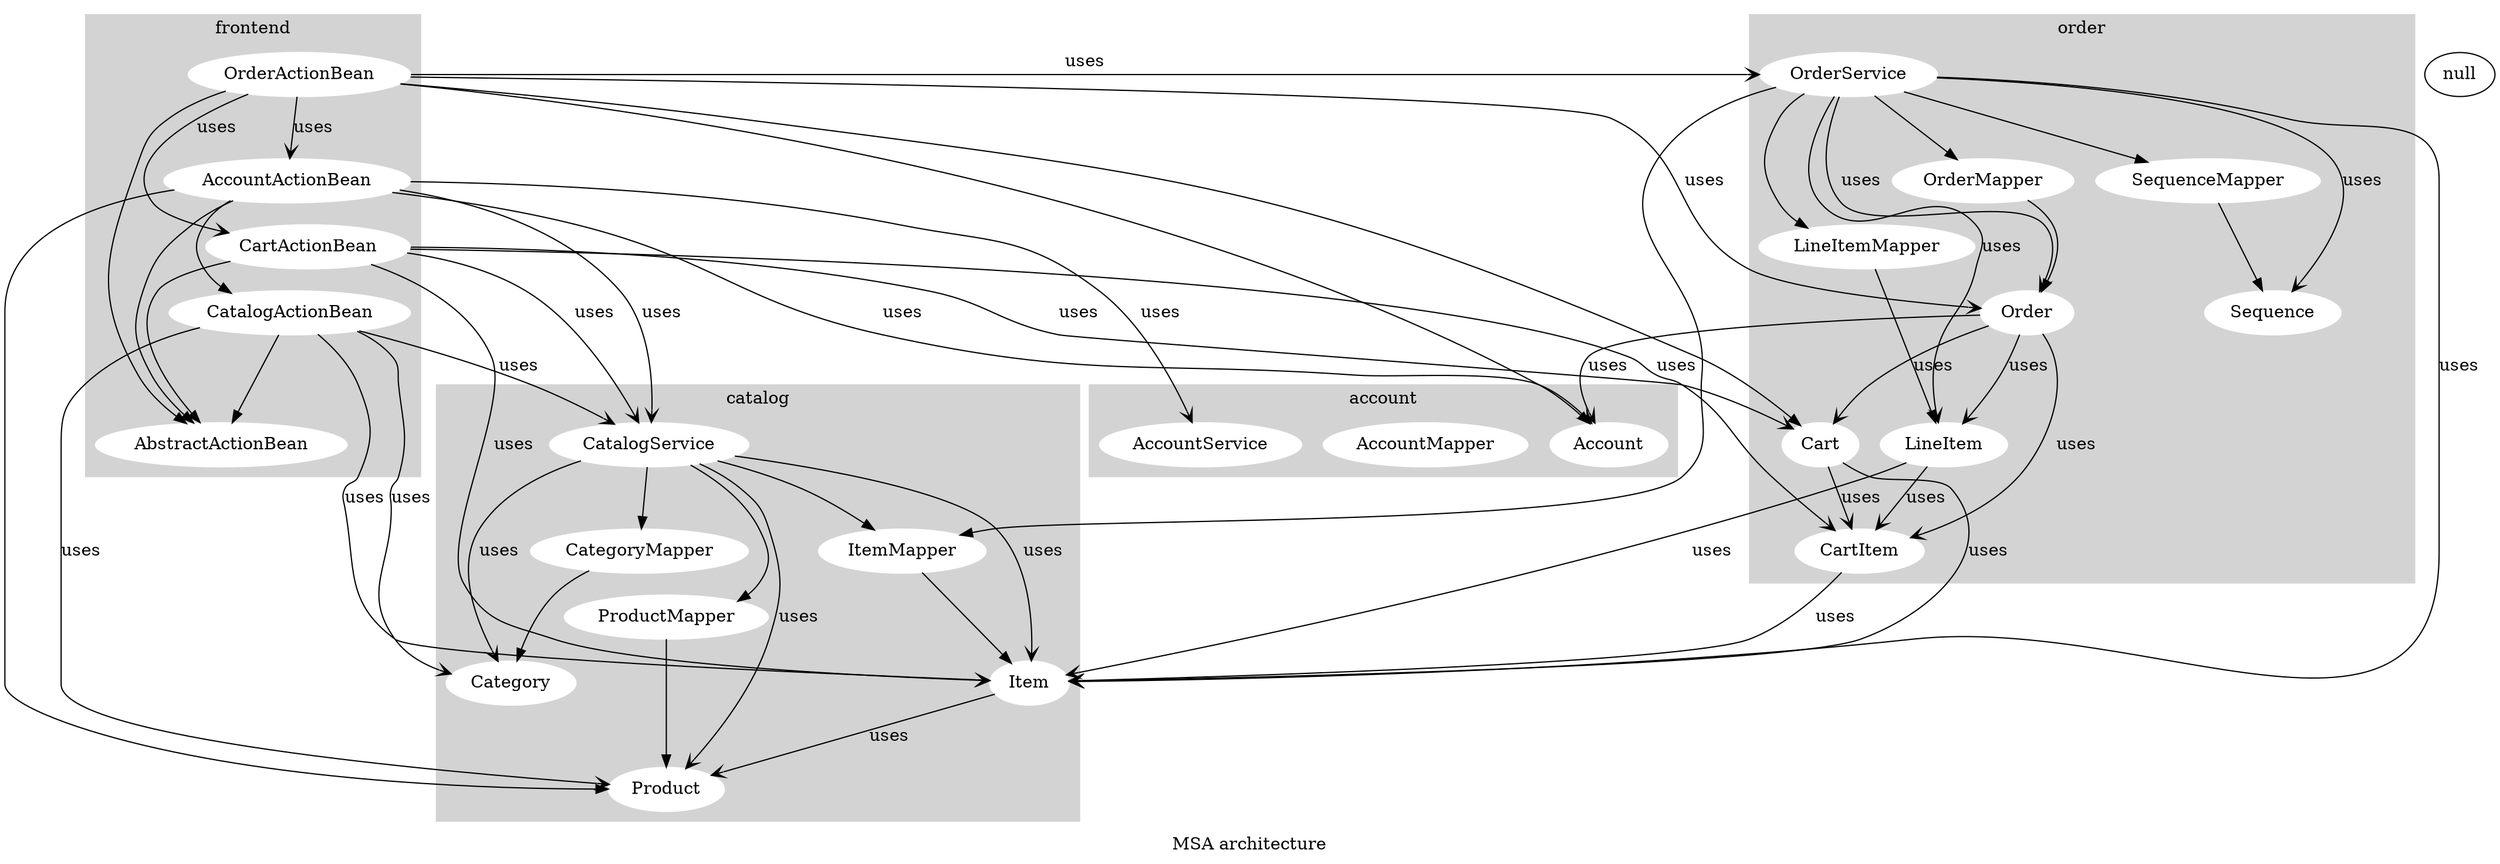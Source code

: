 strict digraph MSA {

	 subgraph cluster_frontend {

		style=filled;
		color=lightgrey;
		node [style=filled,color=white];

		frontend_AbstractActionBean[label = AbstractActionBean];
		frontend_AccountActionBean[label = AccountActionBean];
		frontend_CartActionBean[label = CartActionBean];
		frontend_CatalogActionBean[label = CatalogActionBean];
		frontend_OrderActionBean[label = OrderActionBean];

		label = "frontend";

	}



	 subgraph cluster_order {

		style=filled;
		color=lightgrey;
		node [style=filled,color=white];

		order_OrderService[label = OrderService];
		order_LineItemMapper[label = LineItemMapper];
		order_OrderMapper[label = OrderMapper];
		order_SequenceMapper[label = SequenceMapper];
		order_LineItem[label = LineItem];
		order_Order[label = Order];
		order_Sequence[label = Sequence];
		order_CartItem[label = CartItem];
		order_Cart[label = Cart];

		label = "order";

	}



	 subgraph cluster_catalog {

		style=filled;
		color=lightgrey;
		node [style=filled,color=white];

		catalog_CatalogService[label = CatalogService];
		catalog_CategoryMapper[label = CategoryMapper];
		catalog_ItemMapper[label = ItemMapper];
		catalog_ProductMapper[label = ProductMapper];
		catalog_Category[label = Category];
		catalog_Item[label = Item];
		catalog_Product[label = Product];

		label = "catalog";

	}



	 subgraph cluster_account {

		style=filled;
		color=lightgrey;
		node [style=filled,color=white];

		account_AccountService[label = AccountService];
		account_AccountMapper[label = AccountMapper];
		account_Account[label = Account];

		label = "account";

	}



frontend_AccountActionBean -> frontend_AbstractActionBean [dir="forward" arrowhead="normal"];
frontend_AccountActionBean -> frontend_AbstractActionBean null
frontend_AccountActionBean -> frontend_AbstractActionBean null
frontend_AccountActionBean -> account_AccountService [dir="forward" arrowhead="vee" label="uses"];
frontend_AccountActionBean -> catalog_CatalogService [dir="forward" arrowhead="vee" label="uses"];
frontend_AccountActionBean -> account_Account [dir="forward" arrowhead="vee" label="uses"];
frontend_AccountActionBean -> account_Account null
frontend_AccountActionBean -> account_Account null
frontend_AccountActionBean -> catalog_Product null
frontend_AccountActionBean -> account_Account [dir="forward" arrowhead="vee" label="uses"];
frontend_AccountActionBean -> account_Account null
frontend_AccountActionBean -> account_Account null
frontend_AccountActionBean -> account_Account null
frontend_AccountActionBean -> account_Account null
frontend_AccountActionBean -> account_Account null
frontend_AccountActionBean -> account_Account null
frontend_AccountActionBean -> account_Account null
frontend_AccountActionBean -> account_Account null
frontend_AccountActionBean -> account_Account null
frontend_AccountActionBean -> catalog_Product null
frontend_AccountActionBean -> catalog_Product null
frontend_AccountActionBean -> catalog_Product null
frontend_AccountActionBean -> catalog_Product null
frontend_AccountActionBean -> catalog_Product null
frontend_AccountActionBean -> catalog_Product null
frontend_AccountActionBean -> account_AccountService null
frontend_AccountActionBean -> account_AccountService null
frontend_AccountActionBean -> account_Account null
frontend_AccountActionBean -> account_Account null
frontend_AccountActionBean -> account_Account null
frontend_AccountActionBean -> account_Account null
frontend_AccountActionBean -> account_AccountService null
frontend_AccountActionBean -> account_AccountService null
frontend_AccountActionBean -> account_Account null
frontend_AccountActionBean -> account_Account null
frontend_AccountActionBean -> account_Account null
frontend_AccountActionBean -> catalog_Product null
frontend_AccountActionBean -> catalog_Product null
frontend_AccountActionBean -> catalog_CatalogService null
frontend_AccountActionBean -> catalog_CatalogService null
frontend_AccountActionBean -> catalog_Product null
frontend_AccountActionBean -> account_Account null
frontend_AccountActionBean -> account_Account null
frontend_AccountActionBean -> frontend_CatalogActionBean null
frontend_AccountActionBean -> frontend_CatalogActionBean null
frontend_AccountActionBean -> account_AccountService null
frontend_AccountActionBean -> account_AccountService null
frontend_AccountActionBean -> account_Account null
frontend_AccountActionBean -> account_Account null
frontend_AccountActionBean -> account_Account null
frontend_AccountActionBean -> account_Account null
frontend_AccountActionBean -> account_AccountService null
frontend_AccountActionBean -> account_AccountService null
frontend_AccountActionBean -> account_Account null
frontend_AccountActionBean -> account_Account null
frontend_AccountActionBean -> account_Account null
frontend_AccountActionBean -> catalog_Product null
frontend_AccountActionBean -> catalog_Product null
frontend_AccountActionBean -> catalog_CatalogService null
frontend_AccountActionBean -> catalog_CatalogService null
frontend_AccountActionBean -> catalog_Product null
frontend_AccountActionBean -> account_Account null
frontend_AccountActionBean -> account_Account null
frontend_AccountActionBean -> frontend_CatalogActionBean null
frontend_AccountActionBean -> frontend_CatalogActionBean null
frontend_AccountActionBean -> account_Account null
frontend_AccountActionBean -> account_Account null
frontend_AccountActionBean -> account_AccountService null
frontend_AccountActionBean -> account_AccountService null
frontend_AccountActionBean -> account_Account null
frontend_AccountActionBean -> account_Account null
frontend_AccountActionBean -> frontend_AbstractActionBean null
frontend_AccountActionBean -> account_Account null
frontend_AccountActionBean -> account_Account null
frontend_AccountActionBean -> catalog_Product null
frontend_AccountActionBean -> catalog_Product null
frontend_AccountActionBean -> catalog_CatalogService null
frontend_AccountActionBean -> catalog_CatalogService null
frontend_AccountActionBean -> catalog_Product null
frontend_AccountActionBean -> account_Account null
frontend_AccountActionBean -> account_Account null
frontend_AccountActionBean -> frontend_AbstractActionBean null
frontend_AccountActionBean -> frontend_CatalogActionBean null
frontend_AccountActionBean -> frontend_CatalogActionBean null
frontend_AccountActionBean -> frontend_AbstractActionBean null
frontend_AccountActionBean -> frontend_CatalogActionBean null
frontend_AccountActionBean -> frontend_CatalogActionBean null
frontend_AccountActionBean -> account_Account null
frontend_AccountActionBean -> account_Account null
frontend_AccountActionBean -> account_Account null
frontend_AccountActionBean -> account_Account null
frontend_AccountActionBean -> account_Account null
frontend_AccountActionBean -> account_Account null
frontend_AccountActionBean -> account_Account null
frontend_AccountActionBean -> catalog_Product null
frontend_AccountActionBean -> catalog_Product null
frontend_CartActionBean -> frontend_AbstractActionBean [dir="forward" arrowhead="normal"];
frontend_CartActionBean -> frontend_AbstractActionBean null
frontend_CartActionBean -> frontend_AbstractActionBean null
frontend_CartActionBean -> catalog_CatalogService [dir="forward" arrowhead="vee" label="uses"];
frontend_CartActionBean -> order_Cart [dir="forward" arrowhead="vee" label="uses"];
frontend_CartActionBean -> order_Cart null
frontend_CartActionBean -> order_Cart null
frontend_CartActionBean -> order_Cart [dir="forward" arrowhead="vee" label="uses"];
frontend_CartActionBean -> order_Cart null
frontend_CartActionBean -> order_Cart [dir="forward" arrowhead="vee" label="uses"];
frontend_CartActionBean -> order_Cart null
frontend_CartActionBean -> order_Cart null
frontend_CartActionBean -> order_Cart null
frontend_CartActionBean -> order_Cart null
frontend_CartActionBean -> order_Cart null
frontend_CartActionBean -> order_Cart null
frontend_CartActionBean -> order_Cart null
frontend_CartActionBean -> catalog_CatalogService null
frontend_CartActionBean -> catalog_CatalogService null
frontend_CartActionBean -> catalog_Item [dir="forward" arrowhead="vee" label="uses"];
frontend_CartActionBean -> catalog_CatalogService null
frontend_CartActionBean -> catalog_CatalogService null
frontend_CartActionBean -> catalog_Item null
frontend_CartActionBean -> order_Cart null
frontend_CartActionBean -> order_Cart null
frontend_CartActionBean -> catalog_Item null
frontend_CartActionBean -> catalog_Item null
frontend_CartActionBean -> catalog_Item [dir="forward" arrowhead="vee" label="uses"];
frontend_CartActionBean -> order_Cart null
frontend_CartActionBean -> order_Cart null
frontend_CartActionBean -> catalog_Item null
frontend_CartActionBean -> catalog_Item null
frontend_CartActionBean -> frontend_AbstractActionBean null
frontend_CartActionBean -> frontend_AbstractActionBean null
frontend_CartActionBean -> frontend_AbstractActionBean null
frontend_CartActionBean -> frontend_AbstractActionBean null
frontend_CartActionBean -> order_CartItem null
frontend_CartActionBean -> order_Cart null
frontend_CartActionBean -> order_Cart null
frontend_CartActionBean -> order_CartItem null
frontend_CartActionBean -> order_CartItem null
frontend_CartActionBean -> order_CartItem [dir="forward" arrowhead="vee" label="uses"];
frontend_CartActionBean -> order_CartItem null
frontend_CartActionBean -> order_CartItem null
frontend_CartActionBean -> order_CartItem null
frontend_CartActionBean -> order_CartItem null
frontend_CartActionBean -> catalog_Item null
frontend_CartActionBean -> catalog_Item null
frontend_CartActionBean -> order_Cart null
frontend_CartActionBean -> order_Cart null
frontend_CartActionBean -> order_CartItem null
frontend_CartActionBean -> order_Cart null
frontend_CartActionBean -> order_Cart null
frontend_CartActionBean -> order_Cart null
frontend_CartActionBean -> order_Cart null
frontend_CatalogActionBean -> frontend_AbstractActionBean [dir="forward" arrowhead="normal"];
frontend_CatalogActionBean -> frontend_AbstractActionBean null
frontend_CatalogActionBean -> frontend_AbstractActionBean null
frontend_CatalogActionBean -> catalog_CatalogService [dir="forward" arrowhead="vee" label="uses"];
frontend_CatalogActionBean -> catalog_Category [dir="forward" arrowhead="vee" label="uses"];
frontend_CatalogActionBean -> catalog_Category null
frontend_CatalogActionBean -> catalog_Product [dir="forward" arrowhead="vee" label="uses"];
frontend_CatalogActionBean -> catalog_Product null
frontend_CatalogActionBean -> catalog_Item [dir="forward" arrowhead="vee" label="uses"];
frontend_CatalogActionBean -> catalog_Item null
frontend_CatalogActionBean -> catalog_Category [dir="forward" arrowhead="vee" label="uses"];
frontend_CatalogActionBean -> catalog_Category null
frontend_CatalogActionBean -> catalog_Category [dir="forward" arrowhead="vee" label="uses"];
frontend_CatalogActionBean -> catalog_Category null
frontend_CatalogActionBean -> catalog_Category null
frontend_CatalogActionBean -> catalog_Category null
frontend_CatalogActionBean -> catalog_Product [dir="forward" arrowhead="vee" label="uses"];
frontend_CatalogActionBean -> catalog_Product null
frontend_CatalogActionBean -> catalog_Product [dir="forward" arrowhead="vee" label="uses"];
frontend_CatalogActionBean -> catalog_Product null
frontend_CatalogActionBean -> catalog_Product null
frontend_CatalogActionBean -> catalog_Product null
frontend_CatalogActionBean -> catalog_Item [dir="forward" arrowhead="vee" label="uses"];
frontend_CatalogActionBean -> catalog_Item null
frontend_CatalogActionBean -> catalog_Item [dir="forward" arrowhead="vee" label="uses"];
frontend_CatalogActionBean -> catalog_Item null
frontend_CatalogActionBean -> catalog_Item null
frontend_CatalogActionBean -> catalog_Item null
frontend_CatalogActionBean -> catalog_Category null
frontend_CatalogActionBean -> catalog_Category null
frontend_CatalogActionBean -> catalog_Category null
frontend_CatalogActionBean -> catalog_Category null
frontend_CatalogActionBean -> catalog_Category null
frontend_CatalogActionBean -> catalog_Category null
frontend_CatalogActionBean -> catalog_Product null
frontend_CatalogActionBean -> catalog_Product null
frontend_CatalogActionBean -> catalog_Product null
frontend_CatalogActionBean -> catalog_Product null
frontend_CatalogActionBean -> catalog_Product null
frontend_CatalogActionBean -> catalog_Product null
frontend_CatalogActionBean -> catalog_Item null
frontend_CatalogActionBean -> catalog_Item null
frontend_CatalogActionBean -> catalog_Item null
frontend_CatalogActionBean -> catalog_Item null
frontend_CatalogActionBean -> catalog_Item null
frontend_CatalogActionBean -> catalog_Item null
frontend_CatalogActionBean -> catalog_Product null
frontend_CatalogActionBean -> catalog_Product null
frontend_CatalogActionBean -> catalog_CatalogService null
frontend_CatalogActionBean -> catalog_CatalogService null
frontend_CatalogActionBean -> catalog_Product null
frontend_CatalogActionBean -> catalog_Category null
frontend_CatalogActionBean -> catalog_Category null
frontend_CatalogActionBean -> catalog_CatalogService null
frontend_CatalogActionBean -> catalog_CatalogService null
frontend_CatalogActionBean -> catalog_Category null
frontend_CatalogActionBean -> catalog_Item null
frontend_CatalogActionBean -> catalog_Item null
frontend_CatalogActionBean -> catalog_CatalogService null
frontend_CatalogActionBean -> catalog_CatalogService null
frontend_CatalogActionBean -> catalog_Item null
frontend_CatalogActionBean -> catalog_Product null
frontend_CatalogActionBean -> catalog_Product null
frontend_CatalogActionBean -> catalog_CatalogService null
frontend_CatalogActionBean -> catalog_CatalogService null
frontend_CatalogActionBean -> catalog_Product null
frontend_CatalogActionBean -> catalog_Item null
frontend_CatalogActionBean -> catalog_Item null
frontend_CatalogActionBean -> catalog_CatalogService null
frontend_CatalogActionBean -> catalog_CatalogService null
frontend_CatalogActionBean -> catalog_Item null
frontend_CatalogActionBean -> catalog_Product null
frontend_CatalogActionBean -> catalog_Product null
frontend_CatalogActionBean -> catalog_Item null
frontend_CatalogActionBean -> catalog_Item null
frontend_CatalogActionBean -> catalog_Product null
frontend_CatalogActionBean -> frontend_AbstractActionBean null
frontend_CatalogActionBean -> frontend_AbstractActionBean null
frontend_CatalogActionBean -> frontend_AbstractActionBean null
frontend_CatalogActionBean -> catalog_Product null
frontend_CatalogActionBean -> catalog_Product null
frontend_CatalogActionBean -> catalog_CatalogService null
frontend_CatalogActionBean -> catalog_CatalogService null
frontend_CatalogActionBean -> catalog_Product null
frontend_CatalogActionBean -> catalog_Category null
frontend_CatalogActionBean -> catalog_Category null
frontend_CatalogActionBean -> catalog_Category null
frontend_CatalogActionBean -> catalog_Category null
frontend_CatalogActionBean -> catalog_Product null
frontend_CatalogActionBean -> catalog_Product null
frontend_CatalogActionBean -> catalog_Product null
frontend_CatalogActionBean -> catalog_Product null
frontend_CatalogActionBean -> catalog_Item null
frontend_CatalogActionBean -> catalog_Item null
frontend_CatalogActionBean -> catalog_Item null
frontend_CatalogActionBean -> catalog_Item null
frontend_OrderActionBean -> frontend_AbstractActionBean [dir="forward" arrowhead="normal"];
frontend_OrderActionBean -> frontend_AbstractActionBean null
frontend_OrderActionBean -> frontend_AbstractActionBean null
frontend_OrderActionBean -> order_OrderService [dir="forward" arrowhead="vee" label="uses"];
frontend_OrderActionBean -> order_Order [dir="forward" arrowhead="vee" label="uses"];
frontend_OrderActionBean -> order_Order null
frontend_OrderActionBean -> order_Order null
frontend_OrderActionBean -> order_Order null
frontend_OrderActionBean -> order_Order null
frontend_OrderActionBean -> order_Order null
frontend_OrderActionBean -> order_Order null
frontend_OrderActionBean -> order_Order null
frontend_OrderActionBean -> order_Order [dir="forward" arrowhead="vee" label="uses"];
frontend_OrderActionBean -> order_Order null
frontend_OrderActionBean -> order_Order [dir="forward" arrowhead="vee" label="uses"];
frontend_OrderActionBean -> order_Order null
frontend_OrderActionBean -> order_Order null
frontend_OrderActionBean -> order_Order null
frontend_OrderActionBean -> order_Order null
frontend_OrderActionBean -> order_Order null
frontend_OrderActionBean -> frontend_AbstractActionBean null
frontend_OrderActionBean -> frontend_AccountActionBean [dir="forward" arrowhead="vee" label="uses"];
frontend_OrderActionBean -> frontend_AccountActionBean null
frontend_OrderActionBean -> order_Order null
frontend_OrderActionBean -> order_Order null
frontend_OrderActionBean -> order_OrderService null
frontend_OrderActionBean -> order_OrderService null
frontend_OrderActionBean -> order_Order null
frontend_OrderActionBean -> frontend_AccountActionBean null
frontend_OrderActionBean -> frontend_AccountActionBean null
frontend_OrderActionBean -> account_Account null
frontend_OrderActionBean -> account_Account null
frontend_OrderActionBean -> frontend_AbstractActionBean null
frontend_OrderActionBean -> frontend_AccountActionBean [dir="forward" arrowhead="vee" label="uses"];
frontend_OrderActionBean -> frontend_AccountActionBean null
frontend_OrderActionBean -> frontend_CartActionBean [dir="forward" arrowhead="vee" label="uses"];
frontend_OrderActionBean -> frontend_CartActionBean null
frontend_OrderActionBean -> frontend_AccountActionBean null
frontend_OrderActionBean -> frontend_AccountActionBean null
frontend_OrderActionBean -> frontend_AccountActionBean null
frontend_OrderActionBean -> frontend_AbstractActionBean null
frontend_OrderActionBean -> frontend_AccountActionBean null
frontend_OrderActionBean -> frontend_AccountActionBean null
frontend_OrderActionBean -> frontend_CartActionBean null
frontend_OrderActionBean -> order_Order null
frontend_OrderActionBean -> order_Order null
frontend_OrderActionBean -> account_Account null
frontend_OrderActionBean -> order_Cart null
frontend_OrderActionBean -> frontend_AccountActionBean null
frontend_OrderActionBean -> frontend_AccountActionBean null
frontend_OrderActionBean -> account_Account null
frontend_OrderActionBean -> frontend_CartActionBean null
frontend_OrderActionBean -> frontend_CartActionBean null
frontend_OrderActionBean -> order_Cart null
frontend_OrderActionBean -> frontend_AbstractActionBean null
frontend_OrderActionBean -> frontend_AbstractActionBean null
frontend_OrderActionBean -> frontend_AbstractActionBean null
frontend_OrderActionBean -> frontend_AbstractActionBean null
frontend_OrderActionBean -> order_Order null
frontend_OrderActionBean -> order_OrderService null
frontend_OrderActionBean -> order_OrderService null
frontend_OrderActionBean -> order_Order null
frontend_OrderActionBean -> order_Order null
frontend_OrderActionBean -> frontend_CartActionBean [dir="forward" arrowhead="vee" label="uses"];
frontend_OrderActionBean -> frontend_CartActionBean null
frontend_OrderActionBean -> frontend_CartActionBean null
frontend_OrderActionBean -> frontend_CartActionBean null
frontend_OrderActionBean -> frontend_AbstractActionBean null
frontend_OrderActionBean -> frontend_AbstractActionBean null
frontend_OrderActionBean -> frontend_AbstractActionBean null
frontend_OrderActionBean -> frontend_AbstractActionBean null
frontend_OrderActionBean -> frontend_AbstractActionBean null
frontend_OrderActionBean -> frontend_AccountActionBean [dir="forward" arrowhead="vee" label="uses"];
frontend_OrderActionBean -> frontend_AccountActionBean null
frontend_OrderActionBean -> order_Order null
frontend_OrderActionBean -> order_Order null
frontend_OrderActionBean -> order_OrderService null
frontend_OrderActionBean -> order_OrderService null
frontend_OrderActionBean -> order_Order null
frontend_OrderActionBean -> order_Order null
frontend_OrderActionBean -> order_Order null
frontend_OrderActionBean -> frontend_AccountActionBean null
frontend_OrderActionBean -> frontend_AccountActionBean null
frontend_OrderActionBean -> account_Account null
frontend_OrderActionBean -> account_Account null
frontend_OrderActionBean -> order_Order null
frontend_OrderActionBean -> order_Order null
frontend_OrderActionBean -> order_Order null
frontend_OrderActionBean -> order_Order null
frontend_OrderActionBean -> frontend_AbstractActionBean null
frontend_OrderActionBean -> frontend_AbstractActionBean null
frontend_OrderActionBean -> frontend_AbstractActionBean null
frontend_OrderActionBean -> order_Order null
frontend_OrderActionBean -> order_Order null
frontend_OrderActionBean -> order_Order null
frontend_OrderActionBean -> order_Order null
frontend_OrderActionBean -> order_Order null
frontend_OrderActionBean -> order_Order null
frontend_AccountActionBean -> frontend_AbstractActionBean [dir="forward" arrowhead="normal"];
frontend_AccountActionBean -> frontend_AbstractActionBean null
frontend_AccountActionBean -> frontend_AbstractActionBean null
frontend_AccountActionBean -> account_AccountService [dir="forward" arrowhead="vee" label="uses"];
frontend_AccountActionBean -> catalog_CatalogService [dir="forward" arrowhead="vee" label="uses"];
frontend_AccountActionBean -> account_Account [dir="forward" arrowhead="vee" label="uses"];
frontend_AccountActionBean -> account_Account null
frontend_AccountActionBean -> account_Account null
frontend_AccountActionBean -> catalog_Product null
frontend_AccountActionBean -> account_Account [dir="forward" arrowhead="vee" label="uses"];
frontend_AccountActionBean -> account_Account null
frontend_AccountActionBean -> account_Account null
frontend_AccountActionBean -> account_Account null
frontend_AccountActionBean -> account_Account null
frontend_AccountActionBean -> account_Account null
frontend_AccountActionBean -> account_Account null
frontend_AccountActionBean -> account_Account null
frontend_AccountActionBean -> account_Account null
frontend_AccountActionBean -> account_Account null
frontend_AccountActionBean -> catalog_Product null
frontend_AccountActionBean -> catalog_Product null
frontend_AccountActionBean -> catalog_Product null
frontend_AccountActionBean -> catalog_Product null
frontend_AccountActionBean -> catalog_Product null
frontend_AccountActionBean -> catalog_Product null
frontend_AccountActionBean -> account_AccountService null
frontend_AccountActionBean -> account_AccountService null
frontend_AccountActionBean -> account_Account null
frontend_AccountActionBean -> account_Account null
frontend_AccountActionBean -> account_Account null
frontend_AccountActionBean -> account_Account null
frontend_AccountActionBean -> account_AccountService null
frontend_AccountActionBean -> account_AccountService null
frontend_AccountActionBean -> account_Account null
frontend_AccountActionBean -> account_Account null
frontend_AccountActionBean -> account_Account null
frontend_AccountActionBean -> catalog_Product null
frontend_AccountActionBean -> catalog_Product null
frontend_AccountActionBean -> catalog_CatalogService null
frontend_AccountActionBean -> catalog_CatalogService null
frontend_AccountActionBean -> catalog_Product null
frontend_AccountActionBean -> account_Account null
frontend_AccountActionBean -> account_Account null
frontend_AccountActionBean -> frontend_CatalogActionBean null
frontend_AccountActionBean -> frontend_CatalogActionBean null
frontend_AccountActionBean -> account_AccountService null
frontend_AccountActionBean -> account_AccountService null
frontend_AccountActionBean -> account_Account null
frontend_AccountActionBean -> account_Account null
frontend_AccountActionBean -> account_Account null
frontend_AccountActionBean -> account_Account null
frontend_AccountActionBean -> account_AccountService null
frontend_AccountActionBean -> account_AccountService null
frontend_AccountActionBean -> account_Account null
frontend_AccountActionBean -> account_Account null
frontend_AccountActionBean -> account_Account null
frontend_AccountActionBean -> catalog_Product null
frontend_AccountActionBean -> catalog_Product null
frontend_AccountActionBean -> catalog_CatalogService null
frontend_AccountActionBean -> catalog_CatalogService null
frontend_AccountActionBean -> catalog_Product null
frontend_AccountActionBean -> account_Account null
frontend_AccountActionBean -> account_Account null
frontend_AccountActionBean -> frontend_CatalogActionBean null
frontend_AccountActionBean -> frontend_CatalogActionBean null
frontend_AccountActionBean -> account_Account null
frontend_AccountActionBean -> account_Account null
frontend_AccountActionBean -> account_AccountService null
frontend_AccountActionBean -> account_AccountService null
frontend_AccountActionBean -> account_Account null
frontend_AccountActionBean -> account_Account null
frontend_AccountActionBean -> frontend_AbstractActionBean null
frontend_AccountActionBean -> account_Account null
frontend_AccountActionBean -> account_Account null
frontend_AccountActionBean -> catalog_Product null
frontend_AccountActionBean -> catalog_Product null
frontend_AccountActionBean -> catalog_CatalogService null
frontend_AccountActionBean -> catalog_CatalogService null
frontend_AccountActionBean -> catalog_Product null
frontend_AccountActionBean -> account_Account null
frontend_AccountActionBean -> account_Account null
frontend_AccountActionBean -> frontend_AbstractActionBean null
frontend_AccountActionBean -> frontend_CatalogActionBean null
frontend_AccountActionBean -> frontend_CatalogActionBean null
frontend_AccountActionBean -> frontend_AbstractActionBean null
frontend_AccountActionBean -> frontend_CatalogActionBean null
frontend_AccountActionBean -> frontend_CatalogActionBean null
frontend_AccountActionBean -> account_Account null
frontend_AccountActionBean -> account_Account null
frontend_AccountActionBean -> account_Account null
frontend_AccountActionBean -> account_Account null
frontend_AccountActionBean -> account_Account null
frontend_AccountActionBean -> account_Account null
frontend_AccountActionBean -> account_Account null
frontend_AccountActionBean -> catalog_Product null
frontend_AccountActionBean -> catalog_Product null
frontend_CartActionBean -> frontend_AbstractActionBean [dir="forward" arrowhead="normal"];
frontend_CartActionBean -> frontend_AbstractActionBean null
frontend_CartActionBean -> frontend_AbstractActionBean null
frontend_CartActionBean -> catalog_CatalogService [dir="forward" arrowhead="vee" label="uses"];
frontend_CartActionBean -> order_Cart [dir="forward" arrowhead="vee" label="uses"];
frontend_CartActionBean -> order_Cart null
frontend_CartActionBean -> order_Cart null
frontend_CartActionBean -> order_Cart [dir="forward" arrowhead="vee" label="uses"];
frontend_CartActionBean -> order_Cart null
frontend_CartActionBean -> order_Cart [dir="forward" arrowhead="vee" label="uses"];
frontend_CartActionBean -> order_Cart null
frontend_CartActionBean -> order_Cart null
frontend_CartActionBean -> order_Cart null
frontend_CartActionBean -> order_Cart null
frontend_CartActionBean -> order_Cart null
frontend_CartActionBean -> order_Cart null
frontend_CartActionBean -> order_Cart null
frontend_CartActionBean -> catalog_CatalogService null
frontend_CartActionBean -> catalog_CatalogService null
frontend_CartActionBean -> catalog_Item [dir="forward" arrowhead="vee" label="uses"];
frontend_CartActionBean -> catalog_CatalogService null
frontend_CartActionBean -> catalog_CatalogService null
frontend_CartActionBean -> catalog_Item null
frontend_CartActionBean -> order_Cart null
frontend_CartActionBean -> order_Cart null
frontend_CartActionBean -> catalog_Item null
frontend_CartActionBean -> catalog_Item null
frontend_CartActionBean -> catalog_Item [dir="forward" arrowhead="vee" label="uses"];
frontend_CartActionBean -> order_Cart null
frontend_CartActionBean -> order_Cart null
frontend_CartActionBean -> catalog_Item null
frontend_CartActionBean -> catalog_Item null
frontend_CartActionBean -> frontend_AbstractActionBean null
frontend_CartActionBean -> frontend_AbstractActionBean null
frontend_CartActionBean -> frontend_AbstractActionBean null
frontend_CartActionBean -> frontend_AbstractActionBean null
frontend_CartActionBean -> order_CartItem null
frontend_CartActionBean -> order_Cart null
frontend_CartActionBean -> order_Cart null
frontend_CartActionBean -> order_CartItem null
frontend_CartActionBean -> order_CartItem null
frontend_CartActionBean -> order_CartItem [dir="forward" arrowhead="vee" label="uses"];
frontend_CartActionBean -> order_CartItem null
frontend_CartActionBean -> order_CartItem null
frontend_CartActionBean -> order_CartItem null
frontend_CartActionBean -> order_CartItem null
frontend_CartActionBean -> catalog_Item null
frontend_CartActionBean -> catalog_Item null
frontend_CartActionBean -> order_Cart null
frontend_CartActionBean -> order_Cart null
frontend_CartActionBean -> order_CartItem null
frontend_CartActionBean -> order_Cart null
frontend_CartActionBean -> order_Cart null
frontend_CartActionBean -> order_Cart null
frontend_CartActionBean -> order_Cart null
frontend_CatalogActionBean -> frontend_AbstractActionBean [dir="forward" arrowhead="normal"];
frontend_CatalogActionBean -> frontend_AbstractActionBean null
frontend_CatalogActionBean -> frontend_AbstractActionBean null
frontend_CatalogActionBean -> catalog_CatalogService [dir="forward" arrowhead="vee" label="uses"];
frontend_CatalogActionBean -> catalog_Category [dir="forward" arrowhead="vee" label="uses"];
frontend_CatalogActionBean -> catalog_Category null
frontend_CatalogActionBean -> catalog_Product [dir="forward" arrowhead="vee" label="uses"];
frontend_CatalogActionBean -> catalog_Product null
frontend_CatalogActionBean -> catalog_Item [dir="forward" arrowhead="vee" label="uses"];
frontend_CatalogActionBean -> catalog_Item null
frontend_CatalogActionBean -> catalog_Category [dir="forward" arrowhead="vee" label="uses"];
frontend_CatalogActionBean -> catalog_Category null
frontend_CatalogActionBean -> catalog_Category [dir="forward" arrowhead="vee" label="uses"];
frontend_CatalogActionBean -> catalog_Category null
frontend_CatalogActionBean -> catalog_Category null
frontend_CatalogActionBean -> catalog_Category null
frontend_CatalogActionBean -> catalog_Product [dir="forward" arrowhead="vee" label="uses"];
frontend_CatalogActionBean -> catalog_Product null
frontend_CatalogActionBean -> catalog_Product [dir="forward" arrowhead="vee" label="uses"];
frontend_CatalogActionBean -> catalog_Product null
frontend_CatalogActionBean -> catalog_Product null
frontend_CatalogActionBean -> catalog_Product null
frontend_CatalogActionBean -> catalog_Item [dir="forward" arrowhead="vee" label="uses"];
frontend_CatalogActionBean -> catalog_Item null
frontend_CatalogActionBean -> catalog_Item [dir="forward" arrowhead="vee" label="uses"];
frontend_CatalogActionBean -> catalog_Item null
frontend_CatalogActionBean -> catalog_Item null
frontend_CatalogActionBean -> catalog_Item null
frontend_CatalogActionBean -> catalog_Category null
frontend_CatalogActionBean -> catalog_Category null
frontend_CatalogActionBean -> catalog_Category null
frontend_CatalogActionBean -> catalog_Category null
frontend_CatalogActionBean -> catalog_Category null
frontend_CatalogActionBean -> catalog_Category null
frontend_CatalogActionBean -> catalog_Product null
frontend_CatalogActionBean -> catalog_Product null
frontend_CatalogActionBean -> catalog_Product null
frontend_CatalogActionBean -> catalog_Product null
frontend_CatalogActionBean -> catalog_Product null
frontend_CatalogActionBean -> catalog_Product null
frontend_CatalogActionBean -> catalog_Item null
frontend_CatalogActionBean -> catalog_Item null
frontend_CatalogActionBean -> catalog_Item null
frontend_CatalogActionBean -> catalog_Item null
frontend_CatalogActionBean -> catalog_Item null
frontend_CatalogActionBean -> catalog_Item null
frontend_CatalogActionBean -> catalog_Product null
frontend_CatalogActionBean -> catalog_Product null
frontend_CatalogActionBean -> catalog_CatalogService null
frontend_CatalogActionBean -> catalog_CatalogService null
frontend_CatalogActionBean -> catalog_Product null
frontend_CatalogActionBean -> catalog_Category null
frontend_CatalogActionBean -> catalog_Category null
frontend_CatalogActionBean -> catalog_CatalogService null
frontend_CatalogActionBean -> catalog_CatalogService null
frontend_CatalogActionBean -> catalog_Category null
frontend_CatalogActionBean -> catalog_Item null
frontend_CatalogActionBean -> catalog_Item null
frontend_CatalogActionBean -> catalog_CatalogService null
frontend_CatalogActionBean -> catalog_CatalogService null
frontend_CatalogActionBean -> catalog_Item null
frontend_CatalogActionBean -> catalog_Product null
frontend_CatalogActionBean -> catalog_Product null
frontend_CatalogActionBean -> catalog_CatalogService null
frontend_CatalogActionBean -> catalog_CatalogService null
frontend_CatalogActionBean -> catalog_Product null
frontend_CatalogActionBean -> catalog_Item null
frontend_CatalogActionBean -> catalog_Item null
frontend_CatalogActionBean -> catalog_CatalogService null
frontend_CatalogActionBean -> catalog_CatalogService null
frontend_CatalogActionBean -> catalog_Item null
frontend_CatalogActionBean -> catalog_Product null
frontend_CatalogActionBean -> catalog_Product null
frontend_CatalogActionBean -> catalog_Item null
frontend_CatalogActionBean -> catalog_Item null
frontend_CatalogActionBean -> catalog_Product null
frontend_CatalogActionBean -> frontend_AbstractActionBean null
frontend_CatalogActionBean -> frontend_AbstractActionBean null
frontend_CatalogActionBean -> frontend_AbstractActionBean null
frontend_CatalogActionBean -> catalog_Product null
frontend_CatalogActionBean -> catalog_Product null
frontend_CatalogActionBean -> catalog_CatalogService null
frontend_CatalogActionBean -> catalog_CatalogService null
frontend_CatalogActionBean -> catalog_Product null
frontend_CatalogActionBean -> catalog_Category null
frontend_CatalogActionBean -> catalog_Category null
frontend_CatalogActionBean -> catalog_Category null
frontend_CatalogActionBean -> catalog_Category null
frontend_CatalogActionBean -> catalog_Product null
frontend_CatalogActionBean -> catalog_Product null
frontend_CatalogActionBean -> catalog_Product null
frontend_CatalogActionBean -> catalog_Product null
frontend_CatalogActionBean -> catalog_Item null
frontend_CatalogActionBean -> catalog_Item null
frontend_CatalogActionBean -> catalog_Item null
frontend_CatalogActionBean -> catalog_Item null
frontend_OrderActionBean -> frontend_AbstractActionBean [dir="forward" arrowhead="normal"];
frontend_OrderActionBean -> frontend_AbstractActionBean null
frontend_OrderActionBean -> frontend_AbstractActionBean null
frontend_OrderActionBean -> order_OrderService [dir="forward" arrowhead="vee" label="uses"];
frontend_OrderActionBean -> order_Order [dir="forward" arrowhead="vee" label="uses"];
frontend_OrderActionBean -> order_Order null
frontend_OrderActionBean -> order_Order null
frontend_OrderActionBean -> order_Order null
frontend_OrderActionBean -> order_Order null
frontend_OrderActionBean -> order_Order null
frontend_OrderActionBean -> order_Order null
frontend_OrderActionBean -> order_Order null
frontend_OrderActionBean -> order_Order [dir="forward" arrowhead="vee" label="uses"];
frontend_OrderActionBean -> order_Order null
frontend_OrderActionBean -> order_Order [dir="forward" arrowhead="vee" label="uses"];
frontend_OrderActionBean -> order_Order null
frontend_OrderActionBean -> order_Order null
frontend_OrderActionBean -> order_Order null
frontend_OrderActionBean -> order_Order null
frontend_OrderActionBean -> order_Order null
frontend_OrderActionBean -> frontend_AbstractActionBean null
frontend_OrderActionBean -> frontend_AccountActionBean [dir="forward" arrowhead="vee" label="uses"];
frontend_OrderActionBean -> frontend_AccountActionBean null
frontend_OrderActionBean -> order_Order null
frontend_OrderActionBean -> order_Order null
frontend_OrderActionBean -> order_OrderService null
frontend_OrderActionBean -> order_OrderService null
frontend_OrderActionBean -> order_Order null
frontend_OrderActionBean -> frontend_AccountActionBean null
frontend_OrderActionBean -> frontend_AccountActionBean null
frontend_OrderActionBean -> account_Account null
frontend_OrderActionBean -> account_Account null
frontend_OrderActionBean -> frontend_AbstractActionBean null
frontend_OrderActionBean -> frontend_AccountActionBean [dir="forward" arrowhead="vee" label="uses"];
frontend_OrderActionBean -> frontend_AccountActionBean null
frontend_OrderActionBean -> frontend_CartActionBean [dir="forward" arrowhead="vee" label="uses"];
frontend_OrderActionBean -> frontend_CartActionBean null
frontend_OrderActionBean -> frontend_AccountActionBean null
frontend_OrderActionBean -> frontend_AccountActionBean null
frontend_OrderActionBean -> frontend_AccountActionBean null
frontend_OrderActionBean -> frontend_AbstractActionBean null
frontend_OrderActionBean -> frontend_AccountActionBean null
frontend_OrderActionBean -> frontend_AccountActionBean null
frontend_OrderActionBean -> frontend_CartActionBean null
frontend_OrderActionBean -> order_Order null
frontend_OrderActionBean -> order_Order null
frontend_OrderActionBean -> account_Account null
frontend_OrderActionBean -> order_Cart null
frontend_OrderActionBean -> frontend_AccountActionBean null
frontend_OrderActionBean -> frontend_AccountActionBean null
frontend_OrderActionBean -> account_Account null
frontend_OrderActionBean -> frontend_CartActionBean null
frontend_OrderActionBean -> frontend_CartActionBean null
frontend_OrderActionBean -> order_Cart null
frontend_OrderActionBean -> frontend_AbstractActionBean null
frontend_OrderActionBean -> frontend_AbstractActionBean null
frontend_OrderActionBean -> frontend_AbstractActionBean null
frontend_OrderActionBean -> frontend_AbstractActionBean null
frontend_OrderActionBean -> order_Order null
frontend_OrderActionBean -> order_OrderService null
frontend_OrderActionBean -> order_OrderService null
frontend_OrderActionBean -> order_Order null
frontend_OrderActionBean -> order_Order null
frontend_OrderActionBean -> frontend_CartActionBean [dir="forward" arrowhead="vee" label="uses"];
frontend_OrderActionBean -> frontend_CartActionBean null
frontend_OrderActionBean -> frontend_CartActionBean null
frontend_OrderActionBean -> frontend_CartActionBean null
frontend_OrderActionBean -> frontend_AbstractActionBean null
frontend_OrderActionBean -> frontend_AbstractActionBean null
frontend_OrderActionBean -> frontend_AbstractActionBean null
frontend_OrderActionBean -> frontend_AbstractActionBean null
frontend_OrderActionBean -> frontend_AbstractActionBean null
frontend_OrderActionBean -> frontend_AccountActionBean [dir="forward" arrowhead="vee" label="uses"];
frontend_OrderActionBean -> frontend_AccountActionBean null
frontend_OrderActionBean -> order_Order null
frontend_OrderActionBean -> order_Order null
frontend_OrderActionBean -> order_OrderService null
frontend_OrderActionBean -> order_OrderService null
frontend_OrderActionBean -> order_Order null
frontend_OrderActionBean -> order_Order null
frontend_OrderActionBean -> order_Order null
frontend_OrderActionBean -> frontend_AccountActionBean null
frontend_OrderActionBean -> frontend_AccountActionBean null
frontend_OrderActionBean -> account_Account null
frontend_OrderActionBean -> account_Account null
frontend_OrderActionBean -> order_Order null
frontend_OrderActionBean -> order_Order null
frontend_OrderActionBean -> order_Order null
frontend_OrderActionBean -> order_Order null
frontend_OrderActionBean -> frontend_AbstractActionBean null
frontend_OrderActionBean -> frontend_AbstractActionBean null
frontend_OrderActionBean -> frontend_AbstractActionBean null
frontend_OrderActionBean -> order_Order null
frontend_OrderActionBean -> order_Order null
frontend_OrderActionBean -> order_Order null
frontend_OrderActionBean -> order_Order null
frontend_OrderActionBean -> order_Order null
frontend_OrderActionBean -> order_Order null
frontend_AccountActionBean -> frontend_AbstractActionBean [dir="forward" arrowhead="normal"];
frontend_AccountActionBean -> frontend_AbstractActionBean null
frontend_AccountActionBean -> frontend_AbstractActionBean null
frontend_AccountActionBean -> account_AccountService [dir="forward" arrowhead="vee" label="uses"];
frontend_AccountActionBean -> catalog_CatalogService [dir="forward" arrowhead="vee" label="uses"];
frontend_AccountActionBean -> account_Account [dir="forward" arrowhead="vee" label="uses"];
frontend_AccountActionBean -> account_Account null
frontend_AccountActionBean -> account_Account null
frontend_AccountActionBean -> catalog_Product null
frontend_AccountActionBean -> account_Account [dir="forward" arrowhead="vee" label="uses"];
frontend_AccountActionBean -> account_Account null
frontend_AccountActionBean -> account_Account null
frontend_AccountActionBean -> account_Account null
frontend_AccountActionBean -> account_Account null
frontend_AccountActionBean -> account_Account null
frontend_AccountActionBean -> account_Account null
frontend_AccountActionBean -> account_Account null
frontend_AccountActionBean -> account_Account null
frontend_AccountActionBean -> account_Account null
frontend_AccountActionBean -> catalog_Product null
frontend_AccountActionBean -> catalog_Product null
frontend_AccountActionBean -> catalog_Product null
frontend_AccountActionBean -> catalog_Product null
frontend_AccountActionBean -> catalog_Product null
frontend_AccountActionBean -> catalog_Product null
frontend_AccountActionBean -> account_AccountService null
frontend_AccountActionBean -> account_AccountService null
frontend_AccountActionBean -> account_Account null
frontend_AccountActionBean -> account_Account null
frontend_AccountActionBean -> account_Account null
frontend_AccountActionBean -> account_Account null
frontend_AccountActionBean -> account_AccountService null
frontend_AccountActionBean -> account_AccountService null
frontend_AccountActionBean -> account_Account null
frontend_AccountActionBean -> account_Account null
frontend_AccountActionBean -> account_Account null
frontend_AccountActionBean -> catalog_Product null
frontend_AccountActionBean -> catalog_Product null
frontend_AccountActionBean -> catalog_CatalogService null
frontend_AccountActionBean -> catalog_CatalogService null
frontend_AccountActionBean -> catalog_Product null
frontend_AccountActionBean -> account_Account null
frontend_AccountActionBean -> account_Account null
frontend_AccountActionBean -> frontend_CatalogActionBean null
frontend_AccountActionBean -> frontend_CatalogActionBean null
frontend_AccountActionBean -> account_AccountService null
frontend_AccountActionBean -> account_AccountService null
frontend_AccountActionBean -> account_Account null
frontend_AccountActionBean -> account_Account null
frontend_AccountActionBean -> account_Account null
frontend_AccountActionBean -> account_Account null
frontend_AccountActionBean -> account_AccountService null
frontend_AccountActionBean -> account_AccountService null
frontend_AccountActionBean -> account_Account null
frontend_AccountActionBean -> account_Account null
frontend_AccountActionBean -> account_Account null
frontend_AccountActionBean -> catalog_Product null
frontend_AccountActionBean -> catalog_Product null
frontend_AccountActionBean -> catalog_CatalogService null
frontend_AccountActionBean -> catalog_CatalogService null
frontend_AccountActionBean -> catalog_Product null
frontend_AccountActionBean -> account_Account null
frontend_AccountActionBean -> account_Account null
frontend_AccountActionBean -> frontend_CatalogActionBean null
frontend_AccountActionBean -> frontend_CatalogActionBean null
frontend_AccountActionBean -> account_Account null
frontend_AccountActionBean -> account_Account null
frontend_AccountActionBean -> account_AccountService null
frontend_AccountActionBean -> account_AccountService null
frontend_AccountActionBean -> account_Account null
frontend_AccountActionBean -> account_Account null
frontend_AccountActionBean -> frontend_AbstractActionBean null
frontend_AccountActionBean -> account_Account null
frontend_AccountActionBean -> account_Account null
frontend_AccountActionBean -> catalog_Product null
frontend_AccountActionBean -> catalog_Product null
frontend_AccountActionBean -> catalog_CatalogService null
frontend_AccountActionBean -> catalog_CatalogService null
frontend_AccountActionBean -> catalog_Product null
frontend_AccountActionBean -> account_Account null
frontend_AccountActionBean -> account_Account null
frontend_AccountActionBean -> frontend_AbstractActionBean null
frontend_AccountActionBean -> frontend_CatalogActionBean null
frontend_AccountActionBean -> frontend_CatalogActionBean null
frontend_AccountActionBean -> frontend_AbstractActionBean null
frontend_AccountActionBean -> frontend_CatalogActionBean null
frontend_AccountActionBean -> frontend_CatalogActionBean null
frontend_AccountActionBean -> account_Account null
frontend_AccountActionBean -> account_Account null
frontend_AccountActionBean -> account_Account null
frontend_AccountActionBean -> account_Account null
frontend_AccountActionBean -> account_Account null
frontend_AccountActionBean -> account_Account null
frontend_AccountActionBean -> account_Account null
frontend_AccountActionBean -> catalog_Product null
frontend_AccountActionBean -> catalog_Product null
frontend_CartActionBean -> frontend_AbstractActionBean [dir="forward" arrowhead="normal"];
frontend_CartActionBean -> frontend_AbstractActionBean null
frontend_CartActionBean -> frontend_AbstractActionBean null
frontend_CartActionBean -> catalog_CatalogService [dir="forward" arrowhead="vee" label="uses"];
frontend_CartActionBean -> order_Cart [dir="forward" arrowhead="vee" label="uses"];
frontend_CartActionBean -> order_Cart null
frontend_CartActionBean -> order_Cart null
frontend_CartActionBean -> order_Cart [dir="forward" arrowhead="vee" label="uses"];
frontend_CartActionBean -> order_Cart null
frontend_CartActionBean -> order_Cart [dir="forward" arrowhead="vee" label="uses"];
frontend_CartActionBean -> order_Cart null
frontend_CartActionBean -> order_Cart null
frontend_CartActionBean -> order_Cart null
frontend_CartActionBean -> order_Cart null
frontend_CartActionBean -> order_Cart null
frontend_CartActionBean -> order_Cart null
frontend_CartActionBean -> order_Cart null
frontend_CartActionBean -> catalog_CatalogService null
frontend_CartActionBean -> catalog_CatalogService null
frontend_CartActionBean -> catalog_Item [dir="forward" arrowhead="vee" label="uses"];
frontend_CartActionBean -> catalog_CatalogService null
frontend_CartActionBean -> catalog_CatalogService null
frontend_CartActionBean -> catalog_Item null
frontend_CartActionBean -> order_Cart null
frontend_CartActionBean -> order_Cart null
frontend_CartActionBean -> catalog_Item null
frontend_CartActionBean -> catalog_Item null
frontend_CartActionBean -> catalog_Item [dir="forward" arrowhead="vee" label="uses"];
frontend_CartActionBean -> order_Cart null
frontend_CartActionBean -> order_Cart null
frontend_CartActionBean -> catalog_Item null
frontend_CartActionBean -> catalog_Item null
frontend_CartActionBean -> frontend_AbstractActionBean null
frontend_CartActionBean -> frontend_AbstractActionBean null
frontend_CartActionBean -> frontend_AbstractActionBean null
frontend_CartActionBean -> frontend_AbstractActionBean null
frontend_CartActionBean -> order_CartItem null
frontend_CartActionBean -> order_Cart null
frontend_CartActionBean -> order_Cart null
frontend_CartActionBean -> order_CartItem null
frontend_CartActionBean -> order_CartItem null
frontend_CartActionBean -> order_CartItem [dir="forward" arrowhead="vee" label="uses"];
frontend_CartActionBean -> order_CartItem null
frontend_CartActionBean -> order_CartItem null
frontend_CartActionBean -> order_CartItem null
frontend_CartActionBean -> order_CartItem null
frontend_CartActionBean -> catalog_Item null
frontend_CartActionBean -> catalog_Item null
frontend_CartActionBean -> order_Cart null
frontend_CartActionBean -> order_Cart null
frontend_CartActionBean -> order_CartItem null
frontend_CartActionBean -> order_Cart null
frontend_CartActionBean -> order_Cart null
frontend_CartActionBean -> order_Cart null
frontend_CartActionBean -> order_Cart null
frontend_CatalogActionBean -> frontend_AbstractActionBean [dir="forward" arrowhead="normal"];
frontend_CatalogActionBean -> frontend_AbstractActionBean null
frontend_CatalogActionBean -> frontend_AbstractActionBean null
frontend_CatalogActionBean -> catalog_CatalogService [dir="forward" arrowhead="vee" label="uses"];
frontend_CatalogActionBean -> catalog_Category [dir="forward" arrowhead="vee" label="uses"];
frontend_CatalogActionBean -> catalog_Category null
frontend_CatalogActionBean -> catalog_Product [dir="forward" arrowhead="vee" label="uses"];
frontend_CatalogActionBean -> catalog_Product null
frontend_CatalogActionBean -> catalog_Item [dir="forward" arrowhead="vee" label="uses"];
frontend_CatalogActionBean -> catalog_Item null
frontend_CatalogActionBean -> catalog_Category [dir="forward" arrowhead="vee" label="uses"];
frontend_CatalogActionBean -> catalog_Category null
frontend_CatalogActionBean -> catalog_Category [dir="forward" arrowhead="vee" label="uses"];
frontend_CatalogActionBean -> catalog_Category null
frontend_CatalogActionBean -> catalog_Category null
frontend_CatalogActionBean -> catalog_Category null
frontend_CatalogActionBean -> catalog_Product [dir="forward" arrowhead="vee" label="uses"];
frontend_CatalogActionBean -> catalog_Product null
frontend_CatalogActionBean -> catalog_Product [dir="forward" arrowhead="vee" label="uses"];
frontend_CatalogActionBean -> catalog_Product null
frontend_CatalogActionBean -> catalog_Product null
frontend_CatalogActionBean -> catalog_Product null
frontend_CatalogActionBean -> catalog_Item [dir="forward" arrowhead="vee" label="uses"];
frontend_CatalogActionBean -> catalog_Item null
frontend_CatalogActionBean -> catalog_Item [dir="forward" arrowhead="vee" label="uses"];
frontend_CatalogActionBean -> catalog_Item null
frontend_CatalogActionBean -> catalog_Item null
frontend_CatalogActionBean -> catalog_Item null
frontend_CatalogActionBean -> catalog_Category null
frontend_CatalogActionBean -> catalog_Category null
frontend_CatalogActionBean -> catalog_Category null
frontend_CatalogActionBean -> catalog_Category null
frontend_CatalogActionBean -> catalog_Category null
frontend_CatalogActionBean -> catalog_Category null
frontend_CatalogActionBean -> catalog_Product null
frontend_CatalogActionBean -> catalog_Product null
frontend_CatalogActionBean -> catalog_Product null
frontend_CatalogActionBean -> catalog_Product null
frontend_CatalogActionBean -> catalog_Product null
frontend_CatalogActionBean -> catalog_Product null
frontend_CatalogActionBean -> catalog_Item null
frontend_CatalogActionBean -> catalog_Item null
frontend_CatalogActionBean -> catalog_Item null
frontend_CatalogActionBean -> catalog_Item null
frontend_CatalogActionBean -> catalog_Item null
frontend_CatalogActionBean -> catalog_Item null
frontend_CatalogActionBean -> catalog_Product null
frontend_CatalogActionBean -> catalog_Product null
frontend_CatalogActionBean -> catalog_CatalogService null
frontend_CatalogActionBean -> catalog_CatalogService null
frontend_CatalogActionBean -> catalog_Product null
frontend_CatalogActionBean -> catalog_Category null
frontend_CatalogActionBean -> catalog_Category null
frontend_CatalogActionBean -> catalog_CatalogService null
frontend_CatalogActionBean -> catalog_CatalogService null
frontend_CatalogActionBean -> catalog_Category null
frontend_CatalogActionBean -> catalog_Item null
frontend_CatalogActionBean -> catalog_Item null
frontend_CatalogActionBean -> catalog_CatalogService null
frontend_CatalogActionBean -> catalog_CatalogService null
frontend_CatalogActionBean -> catalog_Item null
frontend_CatalogActionBean -> catalog_Product null
frontend_CatalogActionBean -> catalog_Product null
frontend_CatalogActionBean -> catalog_CatalogService null
frontend_CatalogActionBean -> catalog_CatalogService null
frontend_CatalogActionBean -> catalog_Product null
frontend_CatalogActionBean -> catalog_Item null
frontend_CatalogActionBean -> catalog_Item null
frontend_CatalogActionBean -> catalog_CatalogService null
frontend_CatalogActionBean -> catalog_CatalogService null
frontend_CatalogActionBean -> catalog_Item null
frontend_CatalogActionBean -> catalog_Product null
frontend_CatalogActionBean -> catalog_Product null
frontend_CatalogActionBean -> catalog_Item null
frontend_CatalogActionBean -> catalog_Item null
frontend_CatalogActionBean -> catalog_Product null
frontend_CatalogActionBean -> frontend_AbstractActionBean null
frontend_CatalogActionBean -> frontend_AbstractActionBean null
frontend_CatalogActionBean -> frontend_AbstractActionBean null
frontend_CatalogActionBean -> catalog_Product null
frontend_CatalogActionBean -> catalog_Product null
frontend_CatalogActionBean -> catalog_CatalogService null
frontend_CatalogActionBean -> catalog_CatalogService null
frontend_CatalogActionBean -> catalog_Product null
frontend_CatalogActionBean -> catalog_Category null
frontend_CatalogActionBean -> catalog_Category null
frontend_CatalogActionBean -> catalog_Category null
frontend_CatalogActionBean -> catalog_Category null
frontend_CatalogActionBean -> catalog_Product null
frontend_CatalogActionBean -> catalog_Product null
frontend_CatalogActionBean -> catalog_Product null
frontend_CatalogActionBean -> catalog_Product null
frontend_CatalogActionBean -> catalog_Item null
frontend_CatalogActionBean -> catalog_Item null
frontend_CatalogActionBean -> catalog_Item null
frontend_CatalogActionBean -> catalog_Item null
frontend_OrderActionBean -> frontend_AbstractActionBean [dir="forward" arrowhead="normal"];
frontend_OrderActionBean -> frontend_AbstractActionBean null
frontend_OrderActionBean -> frontend_AbstractActionBean null
frontend_OrderActionBean -> order_OrderService [dir="forward" arrowhead="vee" label="uses"];
frontend_OrderActionBean -> order_Order [dir="forward" arrowhead="vee" label="uses"];
frontend_OrderActionBean -> order_Order null
frontend_OrderActionBean -> order_Order null
frontend_OrderActionBean -> order_Order null
frontend_OrderActionBean -> order_Order null
frontend_OrderActionBean -> order_Order null
frontend_OrderActionBean -> order_Order null
frontend_OrderActionBean -> order_Order null
frontend_OrderActionBean -> order_Order [dir="forward" arrowhead="vee" label="uses"];
frontend_OrderActionBean -> order_Order null
frontend_OrderActionBean -> order_Order [dir="forward" arrowhead="vee" label="uses"];
frontend_OrderActionBean -> order_Order null
frontend_OrderActionBean -> order_Order null
frontend_OrderActionBean -> order_Order null
frontend_OrderActionBean -> order_Order null
frontend_OrderActionBean -> order_Order null
frontend_OrderActionBean -> frontend_AbstractActionBean null
frontend_OrderActionBean -> frontend_AccountActionBean [dir="forward" arrowhead="vee" label="uses"];
frontend_OrderActionBean -> frontend_AccountActionBean null
frontend_OrderActionBean -> order_Order null
frontend_OrderActionBean -> order_Order null
frontend_OrderActionBean -> order_OrderService null
frontend_OrderActionBean -> order_OrderService null
frontend_OrderActionBean -> order_Order null
frontend_OrderActionBean -> frontend_AccountActionBean null
frontend_OrderActionBean -> frontend_AccountActionBean null
frontend_OrderActionBean -> account_Account null
frontend_OrderActionBean -> account_Account null
frontend_OrderActionBean -> frontend_AbstractActionBean null
frontend_OrderActionBean -> frontend_AccountActionBean [dir="forward" arrowhead="vee" label="uses"];
frontend_OrderActionBean -> frontend_AccountActionBean null
frontend_OrderActionBean -> frontend_CartActionBean [dir="forward" arrowhead="vee" label="uses"];
frontend_OrderActionBean -> frontend_CartActionBean null
frontend_OrderActionBean -> frontend_AccountActionBean null
frontend_OrderActionBean -> frontend_AccountActionBean null
frontend_OrderActionBean -> frontend_AccountActionBean null
frontend_OrderActionBean -> frontend_AbstractActionBean null
frontend_OrderActionBean -> frontend_AccountActionBean null
frontend_OrderActionBean -> frontend_AccountActionBean null
frontend_OrderActionBean -> frontend_CartActionBean null
frontend_OrderActionBean -> order_Order null
frontend_OrderActionBean -> order_Order null
frontend_OrderActionBean -> account_Account null
frontend_OrderActionBean -> order_Cart null
frontend_OrderActionBean -> frontend_AccountActionBean null
frontend_OrderActionBean -> frontend_AccountActionBean null
frontend_OrderActionBean -> account_Account null
frontend_OrderActionBean -> frontend_CartActionBean null
frontend_OrderActionBean -> frontend_CartActionBean null
frontend_OrderActionBean -> order_Cart null
frontend_OrderActionBean -> frontend_AbstractActionBean null
frontend_OrderActionBean -> frontend_AbstractActionBean null
frontend_OrderActionBean -> frontend_AbstractActionBean null
frontend_OrderActionBean -> frontend_AbstractActionBean null
frontend_OrderActionBean -> order_Order null
frontend_OrderActionBean -> order_OrderService null
frontend_OrderActionBean -> order_OrderService null
frontend_OrderActionBean -> order_Order null
frontend_OrderActionBean -> order_Order null
frontend_OrderActionBean -> frontend_CartActionBean [dir="forward" arrowhead="vee" label="uses"];
frontend_OrderActionBean -> frontend_CartActionBean null
frontend_OrderActionBean -> frontend_CartActionBean null
frontend_OrderActionBean -> frontend_CartActionBean null
frontend_OrderActionBean -> frontend_AbstractActionBean null
frontend_OrderActionBean -> frontend_AbstractActionBean null
frontend_OrderActionBean -> frontend_AbstractActionBean null
frontend_OrderActionBean -> frontend_AbstractActionBean null
frontend_OrderActionBean -> frontend_AbstractActionBean null
frontend_OrderActionBean -> frontend_AccountActionBean [dir="forward" arrowhead="vee" label="uses"];
frontend_OrderActionBean -> frontend_AccountActionBean null
frontend_OrderActionBean -> order_Order null
frontend_OrderActionBean -> order_Order null
frontend_OrderActionBean -> order_OrderService null
frontend_OrderActionBean -> order_OrderService null
frontend_OrderActionBean -> order_Order null
frontend_OrderActionBean -> order_Order null
frontend_OrderActionBean -> order_Order null
frontend_OrderActionBean -> frontend_AccountActionBean null
frontend_OrderActionBean -> frontend_AccountActionBean null
frontend_OrderActionBean -> account_Account null
frontend_OrderActionBean -> account_Account null
frontend_OrderActionBean -> order_Order null
frontend_OrderActionBean -> order_Order null
frontend_OrderActionBean -> order_Order null
frontend_OrderActionBean -> order_Order null
frontend_OrderActionBean -> frontend_AbstractActionBean null
frontend_OrderActionBean -> frontend_AbstractActionBean null
frontend_OrderActionBean -> frontend_AbstractActionBean null
frontend_OrderActionBean -> order_Order null
frontend_OrderActionBean -> order_Order null
frontend_OrderActionBean -> order_Order null
frontend_OrderActionBean -> order_Order null
frontend_OrderActionBean -> order_Order null
frontend_OrderActionBean -> order_Order null
order_OrderService -> catalog_ItemMapper [dir="forward" arrowhead="normal"];
order_OrderService -> order_OrderMapper [dir="forward" arrowhead="normal"];
order_OrderService -> order_SequenceMapper [dir="forward" arrowhead="normal"];
order_OrderService -> order_LineItemMapper [dir="forward" arrowhead="normal"];
order_OrderService -> catalog_ItemMapper [dir="forward" arrowhead="normal"];
order_OrderService -> order_OrderMapper [dir="forward" arrowhead="normal"];
order_OrderService -> order_SequenceMapper [dir="forward" arrowhead="normal"];
order_OrderService -> order_LineItemMapper [dir="forward" arrowhead="normal"];
order_OrderService -> catalog_ItemMapper [dir="forward" arrowhead="normal"];
order_OrderService -> catalog_ItemMapper [dir="forward" arrowhead="normal"];
order_OrderService -> catalog_ItemMapper [dir="forward" arrowhead="normal"];
order_OrderService -> order_OrderMapper [dir="forward" arrowhead="normal"];
order_OrderService -> order_OrderMapper [dir="forward" arrowhead="normal"];
order_OrderService -> order_OrderMapper [dir="forward" arrowhead="normal"];
order_OrderService -> order_SequenceMapper [dir="forward" arrowhead="normal"];
order_OrderService -> order_SequenceMapper [dir="forward" arrowhead="normal"];
order_OrderService -> order_SequenceMapper [dir="forward" arrowhead="normal"];
order_OrderService -> order_LineItemMapper [dir="forward" arrowhead="normal"];
order_OrderService -> order_LineItemMapper [dir="forward" arrowhead="normal"];
order_OrderService -> order_LineItemMapper [dir="forward" arrowhead="normal"];
order_OrderService -> order_Order [dir="forward" arrowhead="vee" label="uses"];
order_OrderService -> order_Order null
order_OrderService -> order_Order null
order_OrderService -> order_Order null
order_OrderService -> order_Order null
order_OrderService -> order_LineItem null
order_OrderService -> order_LineItem null
order_OrderService -> order_LineItem [dir="forward" arrowhead="vee" label="uses"];
order_OrderService -> order_LineItem null
order_OrderService -> order_LineItem null
order_OrderService -> order_LineItem null
order_OrderService -> order_LineItem null
order_OrderService -> catalog_ItemMapper [dir="forward" arrowhead="normal"];
order_OrderService -> catalog_ItemMapper [dir="forward" arrowhead="normal"];
order_OrderService -> order_OrderMapper [dir="forward" arrowhead="normal"];
order_OrderService -> order_OrderMapper [dir="forward" arrowhead="normal"];
order_OrderService -> order_Order null
order_OrderService -> order_Order null
order_OrderService -> order_OrderMapper [dir="forward" arrowhead="normal"];
order_OrderService -> order_OrderMapper [dir="forward" arrowhead="normal"];
order_OrderService -> order_Order null
order_OrderService -> order_Order null
order_OrderService -> order_Order null
order_OrderService -> order_Order null
order_OrderService -> order_LineItem null
order_OrderService -> order_LineItem null
order_OrderService -> order_LineItem [dir="forward" arrowhead="vee" label="uses"];
order_OrderService -> order_LineItem null
order_OrderService -> order_LineItem null
order_OrderService -> order_Order null
order_OrderService -> order_Order null
order_OrderService -> order_LineItemMapper [dir="forward" arrowhead="normal"];
order_OrderService -> order_LineItemMapper [dir="forward" arrowhead="normal"];
order_OrderService -> order_LineItem null
order_OrderService -> order_LineItem null
order_OrderService -> order_Order [dir="forward" arrowhead="vee" label="uses"];
order_OrderService -> order_Order [dir="forward" arrowhead="vee" label="uses"];
order_OrderService -> order_OrderMapper [dir="forward" arrowhead="normal"];
order_OrderService -> order_OrderMapper [dir="forward" arrowhead="normal"];
order_OrderService -> order_Order null
order_OrderService -> order_Order null
order_OrderService -> order_Order null
order_OrderService -> order_LineItem null
order_OrderService -> order_LineItemMapper [dir="forward" arrowhead="normal"];
order_OrderService -> order_LineItemMapper [dir="forward" arrowhead="normal"];
order_OrderService -> order_LineItem null
order_OrderService -> order_Order null
order_OrderService -> order_Order null
order_OrderService -> order_LineItem null
order_OrderService -> order_LineItem null
order_OrderService -> order_LineItem [dir="forward" arrowhead="vee" label="uses"];
order_OrderService -> catalog_Item [dir="forward" arrowhead="vee" label="uses"];
order_OrderService -> catalog_ItemMapper [dir="forward" arrowhead="normal"];
order_OrderService -> catalog_ItemMapper [dir="forward" arrowhead="normal"];
order_OrderService -> catalog_Item null
order_OrderService -> order_LineItem null
order_OrderService -> order_LineItem null
order_OrderService -> catalog_Item null
order_OrderService -> catalog_Item null
order_OrderService -> catalog_ItemMapper [dir="forward" arrowhead="normal"];
order_OrderService -> catalog_ItemMapper [dir="forward" arrowhead="normal"];
order_OrderService -> order_LineItem null
order_OrderService -> order_LineItem null
order_OrderService -> order_LineItem null
order_OrderService -> order_LineItem null
order_OrderService -> catalog_Item null
order_OrderService -> catalog_Item null
order_OrderService -> order_Order null
order_OrderService -> order_Order null
order_OrderService -> order_OrderMapper [dir="forward" arrowhead="normal"];
order_OrderService -> order_OrderMapper [dir="forward" arrowhead="normal"];
order_OrderService -> order_Order null
order_OrderService -> order_Sequence [dir="forward" arrowhead="vee" label="uses"];
order_OrderService -> order_SequenceMapper [dir="forward" arrowhead="normal"];
order_OrderService -> order_SequenceMapper [dir="forward" arrowhead="normal"];
order_OrderService -> order_Sequence null
order_OrderService -> order_Sequence null
order_OrderService -> order_Sequence null
order_OrderService -> order_Sequence null
order_OrderService -> order_Sequence null
order_OrderService -> order_Sequence [dir="forward" arrowhead="vee" label="uses"];
order_OrderService -> order_Sequence null
order_OrderService -> order_Sequence null
order_OrderService -> order_Sequence null
order_OrderService -> order_Sequence null
order_OrderService -> order_SequenceMapper [dir="forward" arrowhead="normal"];
order_OrderService -> order_SequenceMapper [dir="forward" arrowhead="normal"];
order_OrderService -> order_Sequence null
order_OrderService -> order_Sequence null
order_OrderService -> order_Sequence null
order_OrderService -> order_Sequence null
order_LineItemMapper -> order_LineItem [dir="forward" arrowhead="normal"];
order_LineItemMapper -> order_LineItem [dir="forward" arrowhead="normal"];
order_OrderMapper -> order_Order [dir="forward" arrowhead="normal"];
order_OrderMapper -> order_Order [dir="forward" arrowhead="normal"];
order_OrderMapper -> order_Order [dir="forward" arrowhead="normal"];
order_OrderMapper -> order_Order [dir="forward" arrowhead="normal"];
order_SequenceMapper -> order_Sequence [dir="forward" arrowhead="normal"];
order_SequenceMapper -> order_Sequence [dir="forward" arrowhead="normal"];
order_SequenceMapper -> order_Sequence [dir="forward" arrowhead="normal"];
order_LineItem -> catalog_Item [dir="forward" arrowhead="vee" label="uses"];
order_LineItem -> order_CartItem [dir="forward" arrowhead="vee" label="uses"];
order_LineItem -> order_CartItem null
order_LineItem -> order_CartItem null
order_LineItem -> order_CartItem null
order_LineItem -> order_CartItem null
order_LineItem -> catalog_Item null
order_LineItem -> catalog_Item null
order_LineItem -> order_CartItem null
order_LineItem -> order_CartItem null
order_LineItem -> catalog_Item null
order_LineItem -> catalog_Item null
order_LineItem -> catalog_Item null
order_LineItem -> catalog_Item null
order_LineItem -> order_CartItem null
order_LineItem -> order_CartItem null
order_LineItem -> catalog_Item null
order_LineItem -> catalog_Item [dir="forward" arrowhead="vee" label="uses"];
order_LineItem -> catalog_Item null
order_LineItem -> catalog_Item [dir="forward" arrowhead="vee" label="uses"];
order_LineItem -> catalog_Item null
order_LineItem -> catalog_Item null
order_LineItem -> catalog_Item null
order_LineItem -> catalog_Item null
order_LineItem -> catalog_Item null
order_LineItem -> catalog_Item null
order_LineItem -> catalog_Item null
order_LineItem -> catalog_Item null
order_LineItem -> catalog_Item null
order_Order -> order_LineItem null
order_Order -> order_LineItem null
order_Order -> order_LineItem null
order_Order -> order_LineItem null
order_Order -> order_LineItem null
order_Order -> order_LineItem null
order_Order -> order_LineItem null
order_Order -> order_LineItem null
order_Order -> account_Account [dir="forward" arrowhead="vee" label="uses"];
order_Order -> order_Cart [dir="forward" arrowhead="vee" label="uses"];
order_Order -> account_Account null
order_Order -> account_Account null
order_Order -> account_Account null
order_Order -> account_Account null
order_Order -> account_Account null
order_Order -> account_Account null
order_Order -> account_Account null
order_Order -> account_Account null
order_Order -> account_Account null
order_Order -> account_Account null
order_Order -> account_Account null
order_Order -> account_Account null
order_Order -> account_Account null
order_Order -> account_Account null
order_Order -> account_Account null
order_Order -> account_Account null
order_Order -> account_Account null
order_Order -> account_Account null
order_Order -> account_Account null
order_Order -> account_Account null
order_Order -> account_Account null
order_Order -> account_Account null
order_Order -> account_Account null
order_Order -> account_Account null
order_Order -> account_Account null
order_Order -> account_Account null
order_Order -> account_Account null
order_Order -> account_Account null
order_Order -> account_Account null
order_Order -> account_Account null
order_Order -> account_Account null
order_Order -> account_Account null
order_Order -> account_Account null
order_Order -> account_Account null
order_Order -> order_Cart null
order_Order -> order_Cart null
order_Order -> order_CartItem null
order_Order -> order_Cart null
order_Order -> order_Cart null
order_Order -> order_CartItem null
order_Order -> order_CartItem null
order_Order -> order_CartItem [dir="forward" arrowhead="vee" label="uses"];
order_Order -> order_CartItem null
order_Order -> order_CartItem null
order_Order -> order_CartItem null
order_Order -> order_CartItem null
order_Order -> order_CartItem [dir="forward" arrowhead="vee" label="uses"];
order_Order -> order_LineItem [dir="forward" arrowhead="vee" label="uses"];
order_Order -> order_LineItem null
order_Order -> order_LineItem null
order_Order -> order_CartItem null
order_Order -> order_LineItem null
order_Order -> order_CartItem null
order_Order -> order_LineItem null
order_Order -> order_LineItem null
order_Order -> order_LineItem [dir="forward" arrowhead="vee" label="uses"];
order_Order -> order_LineItem null
order_Order -> order_LineItem null
order_CartItem -> catalog_Item [dir="forward" arrowhead="vee" label="uses"];
order_CartItem -> catalog_Item [dir="forward" arrowhead="vee" label="uses"];
order_CartItem -> catalog_Item null
order_CartItem -> catalog_Item [dir="forward" arrowhead="vee" label="uses"];
order_CartItem -> catalog_Item null
order_CartItem -> catalog_Item null
order_CartItem -> catalog_Item null
order_CartItem -> catalog_Item null
order_CartItem -> catalog_Item null
order_CartItem -> catalog_Item null
order_CartItem -> catalog_Item null
order_CartItem -> catalog_Item null
order_CartItem -> catalog_Item null
order_Cart -> order_CartItem null
order_Cart -> order_CartItem null
order_Cart -> order_CartItem null
order_Cart -> order_CartItem null
order_Cart -> order_CartItem null
order_Cart -> order_CartItem null
order_Cart -> order_CartItem null
order_Cart -> order_CartItem null
order_Cart -> order_CartItem null
order_Cart -> order_CartItem null
order_Cart -> order_CartItem null
order_Cart -> order_CartItem null
order_Cart -> order_CartItem null
order_Cart -> order_CartItem null
order_Cart -> order_CartItem null
order_Cart -> catalog_Item [dir="forward" arrowhead="vee" label="uses"];
order_Cart -> order_CartItem [dir="forward" arrowhead="vee" label="uses"];
order_Cart -> order_CartItem null
order_Cart -> order_CartItem null
order_Cart -> catalog_Item null
order_Cart -> catalog_Item null
order_Cart -> order_CartItem null
order_Cart -> order_CartItem null
order_Cart -> order_CartItem null
order_Cart -> order_CartItem null
order_Cart -> order_CartItem null
order_Cart -> order_CartItem null
order_Cart -> order_CartItem null
order_Cart -> catalog_Item null
order_Cart -> catalog_Item null
order_Cart -> order_CartItem null
order_Cart -> order_CartItem null
order_Cart -> order_CartItem null
order_Cart -> order_CartItem null
order_Cart -> order_CartItem null
order_Cart -> order_CartItem null
order_Cart -> catalog_Item null
order_Cart -> catalog_Item null
order_Cart -> order_CartItem null
order_Cart -> order_CartItem null
order_Cart -> order_CartItem null
order_Cart -> order_CartItem null
order_Cart -> order_CartItem null
order_Cart -> catalog_Item [dir="forward" arrowhead="vee" label="uses"];
order_Cart -> order_CartItem [dir="forward" arrowhead="vee" label="uses"];
order_Cart -> order_CartItem null
order_Cart -> order_CartItem null
order_Cart -> order_CartItem null
order_Cart -> order_CartItem null
order_Cart -> order_CartItem null
order_Cart -> order_CartItem null
order_Cart -> order_CartItem null
order_Cart -> catalog_Item null
order_Cart -> order_CartItem [dir="forward" arrowhead="vee" label="uses"];
order_Cart -> order_CartItem null
order_Cart -> order_CartItem null
order_Cart -> order_CartItem null
order_Cart -> order_CartItem null
order_Cart -> order_CartItem [dir="forward" arrowhead="vee" label="uses"];
order_Cart -> order_CartItem null
order_Cart -> order_CartItem null
order_Cart -> order_CartItem null
order_Cart -> order_CartItem null
order_Cart -> order_CartItem null
order_Cart -> order_CartItem null
order_Cart -> order_CartItem null
order_Cart -> order_CartItem [dir="forward" arrowhead="vee" label="uses"];
order_Cart -> order_CartItem null
order_Cart -> order_CartItem null
order_Cart -> catalog_Item null
order_Cart -> catalog_Item null
order_Cart -> order_CartItem null
order_Cart -> order_CartItem null
order_OrderService -> catalog_ItemMapper [dir="forward" arrowhead="normal"];
order_OrderService -> order_OrderMapper [dir="forward" arrowhead="normal"];
order_OrderService -> order_SequenceMapper [dir="forward" arrowhead="normal"];
order_OrderService -> order_LineItemMapper [dir="forward" arrowhead="normal"];
order_OrderService -> catalog_ItemMapper [dir="forward" arrowhead="normal"];
order_OrderService -> order_OrderMapper [dir="forward" arrowhead="normal"];
order_OrderService -> order_SequenceMapper [dir="forward" arrowhead="normal"];
order_OrderService -> order_LineItemMapper [dir="forward" arrowhead="normal"];
order_OrderService -> catalog_ItemMapper [dir="forward" arrowhead="normal"];
order_OrderService -> catalog_ItemMapper [dir="forward" arrowhead="normal"];
order_OrderService -> catalog_ItemMapper [dir="forward" arrowhead="normal"];
order_OrderService -> order_OrderMapper [dir="forward" arrowhead="normal"];
order_OrderService -> order_OrderMapper [dir="forward" arrowhead="normal"];
order_OrderService -> order_OrderMapper [dir="forward" arrowhead="normal"];
order_OrderService -> order_SequenceMapper [dir="forward" arrowhead="normal"];
order_OrderService -> order_SequenceMapper [dir="forward" arrowhead="normal"];
order_OrderService -> order_SequenceMapper [dir="forward" arrowhead="normal"];
order_OrderService -> order_LineItemMapper [dir="forward" arrowhead="normal"];
order_OrderService -> order_LineItemMapper [dir="forward" arrowhead="normal"];
order_OrderService -> order_LineItemMapper [dir="forward" arrowhead="normal"];
order_OrderService -> order_Order [dir="forward" arrowhead="vee" label="uses"];
order_OrderService -> order_Order null
order_OrderService -> order_Order null
order_OrderService -> order_Order null
order_OrderService -> order_Order null
order_OrderService -> order_LineItem null
order_OrderService -> order_LineItem null
order_OrderService -> order_LineItem [dir="forward" arrowhead="vee" label="uses"];
order_OrderService -> order_LineItem null
order_OrderService -> order_LineItem null
order_OrderService -> order_LineItem null
order_OrderService -> order_LineItem null
order_OrderService -> catalog_ItemMapper [dir="forward" arrowhead="normal"];
order_OrderService -> catalog_ItemMapper [dir="forward" arrowhead="normal"];
order_OrderService -> order_OrderMapper [dir="forward" arrowhead="normal"];
order_OrderService -> order_OrderMapper [dir="forward" arrowhead="normal"];
order_OrderService -> order_Order null
order_OrderService -> order_Order null
order_OrderService -> order_OrderMapper [dir="forward" arrowhead="normal"];
order_OrderService -> order_OrderMapper [dir="forward" arrowhead="normal"];
order_OrderService -> order_Order null
order_OrderService -> order_Order null
order_OrderService -> order_Order null
order_OrderService -> order_Order null
order_OrderService -> order_LineItem null
order_OrderService -> order_LineItem null
order_OrderService -> order_LineItem [dir="forward" arrowhead="vee" label="uses"];
order_OrderService -> order_LineItem null
order_OrderService -> order_LineItem null
order_OrderService -> order_Order null
order_OrderService -> order_Order null
order_OrderService -> order_LineItemMapper [dir="forward" arrowhead="normal"];
order_OrderService -> order_LineItemMapper [dir="forward" arrowhead="normal"];
order_OrderService -> order_LineItem null
order_OrderService -> order_LineItem null
order_OrderService -> order_Order [dir="forward" arrowhead="vee" label="uses"];
order_OrderService -> order_Order [dir="forward" arrowhead="vee" label="uses"];
order_OrderService -> order_OrderMapper [dir="forward" arrowhead="normal"];
order_OrderService -> order_OrderMapper [dir="forward" arrowhead="normal"];
order_OrderService -> order_Order null
order_OrderService -> order_Order null
order_OrderService -> order_Order null
order_OrderService -> order_LineItem null
order_OrderService -> order_LineItemMapper [dir="forward" arrowhead="normal"];
order_OrderService -> order_LineItemMapper [dir="forward" arrowhead="normal"];
order_OrderService -> order_LineItem null
order_OrderService -> order_Order null
order_OrderService -> order_Order null
order_OrderService -> order_LineItem null
order_OrderService -> order_LineItem null
order_OrderService -> order_LineItem [dir="forward" arrowhead="vee" label="uses"];
order_OrderService -> catalog_Item [dir="forward" arrowhead="vee" label="uses"];
order_OrderService -> catalog_ItemMapper [dir="forward" arrowhead="normal"];
order_OrderService -> catalog_ItemMapper [dir="forward" arrowhead="normal"];
order_OrderService -> catalog_Item null
order_OrderService -> order_LineItem null
order_OrderService -> order_LineItem null
order_OrderService -> catalog_Item null
order_OrderService -> catalog_Item null
order_OrderService -> catalog_ItemMapper [dir="forward" arrowhead="normal"];
order_OrderService -> catalog_ItemMapper [dir="forward" arrowhead="normal"];
order_OrderService -> order_LineItem null
order_OrderService -> order_LineItem null
order_OrderService -> order_LineItem null
order_OrderService -> order_LineItem null
order_OrderService -> catalog_Item null
order_OrderService -> catalog_Item null
order_OrderService -> order_Order null
order_OrderService -> order_Order null
order_OrderService -> order_OrderMapper [dir="forward" arrowhead="normal"];
order_OrderService -> order_OrderMapper [dir="forward" arrowhead="normal"];
order_OrderService -> order_Order null
order_OrderService -> order_Sequence [dir="forward" arrowhead="vee" label="uses"];
order_OrderService -> order_SequenceMapper [dir="forward" arrowhead="normal"];
order_OrderService -> order_SequenceMapper [dir="forward" arrowhead="normal"];
order_OrderService -> order_Sequence null
order_OrderService -> order_Sequence null
order_OrderService -> order_Sequence null
order_OrderService -> order_Sequence null
order_OrderService -> order_Sequence null
order_OrderService -> order_Sequence [dir="forward" arrowhead="vee" label="uses"];
order_OrderService -> order_Sequence null
order_OrderService -> order_Sequence null
order_OrderService -> order_Sequence null
order_OrderService -> order_Sequence null
order_OrderService -> order_SequenceMapper [dir="forward" arrowhead="normal"];
order_OrderService -> order_SequenceMapper [dir="forward" arrowhead="normal"];
order_OrderService -> order_Sequence null
order_OrderService -> order_Sequence null
order_OrderService -> order_Sequence null
order_OrderService -> order_Sequence null
order_LineItemMapper -> order_LineItem [dir="forward" arrowhead="normal"];
order_LineItemMapper -> order_LineItem [dir="forward" arrowhead="normal"];
order_OrderMapper -> order_Order [dir="forward" arrowhead="normal"];
order_OrderMapper -> order_Order [dir="forward" arrowhead="normal"];
order_OrderMapper -> order_Order [dir="forward" arrowhead="normal"];
order_OrderMapper -> order_Order [dir="forward" arrowhead="normal"];
order_SequenceMapper -> order_Sequence [dir="forward" arrowhead="normal"];
order_SequenceMapper -> order_Sequence [dir="forward" arrowhead="normal"];
order_SequenceMapper -> order_Sequence [dir="forward" arrowhead="normal"];
order_LineItem -> catalog_Item [dir="forward" arrowhead="vee" label="uses"];
order_LineItem -> order_CartItem [dir="forward" arrowhead="vee" label="uses"];
order_LineItem -> order_CartItem null
order_LineItem -> order_CartItem null
order_LineItem -> order_CartItem null
order_LineItem -> order_CartItem null
order_LineItem -> catalog_Item null
order_LineItem -> catalog_Item null
order_LineItem -> order_CartItem null
order_LineItem -> order_CartItem null
order_LineItem -> catalog_Item null
order_LineItem -> catalog_Item null
order_LineItem -> catalog_Item null
order_LineItem -> catalog_Item null
order_LineItem -> order_CartItem null
order_LineItem -> order_CartItem null
order_LineItem -> catalog_Item null
order_LineItem -> catalog_Item [dir="forward" arrowhead="vee" label="uses"];
order_LineItem -> catalog_Item null
order_LineItem -> catalog_Item [dir="forward" arrowhead="vee" label="uses"];
order_LineItem -> catalog_Item null
order_LineItem -> catalog_Item null
order_LineItem -> catalog_Item null
order_LineItem -> catalog_Item null
order_LineItem -> catalog_Item null
order_LineItem -> catalog_Item null
order_LineItem -> catalog_Item null
order_LineItem -> catalog_Item null
order_LineItem -> catalog_Item null
order_Order -> order_LineItem null
order_Order -> order_LineItem null
order_Order -> order_LineItem null
order_Order -> order_LineItem null
order_Order -> order_LineItem null
order_Order -> order_LineItem null
order_Order -> order_LineItem null
order_Order -> order_LineItem null
order_Order -> account_Account [dir="forward" arrowhead="vee" label="uses"];
order_Order -> order_Cart [dir="forward" arrowhead="vee" label="uses"];
order_Order -> account_Account null
order_Order -> account_Account null
order_Order -> account_Account null
order_Order -> account_Account null
order_Order -> account_Account null
order_Order -> account_Account null
order_Order -> account_Account null
order_Order -> account_Account null
order_Order -> account_Account null
order_Order -> account_Account null
order_Order -> account_Account null
order_Order -> account_Account null
order_Order -> account_Account null
order_Order -> account_Account null
order_Order -> account_Account null
order_Order -> account_Account null
order_Order -> account_Account null
order_Order -> account_Account null
order_Order -> account_Account null
order_Order -> account_Account null
order_Order -> account_Account null
order_Order -> account_Account null
order_Order -> account_Account null
order_Order -> account_Account null
order_Order -> account_Account null
order_Order -> account_Account null
order_Order -> account_Account null
order_Order -> account_Account null
order_Order -> account_Account null
order_Order -> account_Account null
order_Order -> account_Account null
order_Order -> account_Account null
order_Order -> account_Account null
order_Order -> account_Account null
order_Order -> order_Cart null
order_Order -> order_Cart null
order_Order -> order_CartItem null
order_Order -> order_Cart null
order_Order -> order_Cart null
order_Order -> order_CartItem null
order_Order -> order_CartItem null
order_Order -> order_CartItem [dir="forward" arrowhead="vee" label="uses"];
order_Order -> order_CartItem null
order_Order -> order_CartItem null
order_Order -> order_CartItem null
order_Order -> order_CartItem null
order_Order -> order_CartItem [dir="forward" arrowhead="vee" label="uses"];
order_Order -> order_LineItem [dir="forward" arrowhead="vee" label="uses"];
order_Order -> order_LineItem null
order_Order -> order_LineItem null
order_Order -> order_CartItem null
order_Order -> order_LineItem null
order_Order -> order_CartItem null
order_Order -> order_LineItem null
order_Order -> order_LineItem null
order_Order -> order_LineItem [dir="forward" arrowhead="vee" label="uses"];
order_Order -> order_LineItem null
order_Order -> order_LineItem null
order_CartItem -> catalog_Item [dir="forward" arrowhead="vee" label="uses"];
order_CartItem -> catalog_Item [dir="forward" arrowhead="vee" label="uses"];
order_CartItem -> catalog_Item null
order_CartItem -> catalog_Item [dir="forward" arrowhead="vee" label="uses"];
order_CartItem -> catalog_Item null
order_CartItem -> catalog_Item null
order_CartItem -> catalog_Item null
order_CartItem -> catalog_Item null
order_CartItem -> catalog_Item null
order_CartItem -> catalog_Item null
order_CartItem -> catalog_Item null
order_CartItem -> catalog_Item null
order_CartItem -> catalog_Item null
order_Cart -> order_CartItem null
order_Cart -> order_CartItem null
order_Cart -> order_CartItem null
order_Cart -> order_CartItem null
order_Cart -> order_CartItem null
order_Cart -> order_CartItem null
order_Cart -> order_CartItem null
order_Cart -> order_CartItem null
order_Cart -> order_CartItem null
order_Cart -> order_CartItem null
order_Cart -> order_CartItem null
order_Cart -> order_CartItem null
order_Cart -> order_CartItem null
order_Cart -> order_CartItem null
order_Cart -> order_CartItem null
order_Cart -> catalog_Item [dir="forward" arrowhead="vee" label="uses"];
order_Cart -> order_CartItem [dir="forward" arrowhead="vee" label="uses"];
order_Cart -> order_CartItem null
order_Cart -> order_CartItem null
order_Cart -> catalog_Item null
order_Cart -> catalog_Item null
order_Cart -> order_CartItem null
order_Cart -> order_CartItem null
order_Cart -> order_CartItem null
order_Cart -> order_CartItem null
order_Cart -> order_CartItem null
order_Cart -> order_CartItem null
order_Cart -> order_CartItem null
order_Cart -> catalog_Item null
order_Cart -> catalog_Item null
order_Cart -> order_CartItem null
order_Cart -> order_CartItem null
order_Cart -> order_CartItem null
order_Cart -> order_CartItem null
order_Cart -> order_CartItem null
order_Cart -> order_CartItem null
order_Cart -> catalog_Item null
order_Cart -> catalog_Item null
order_Cart -> order_CartItem null
order_Cart -> order_CartItem null
order_Cart -> order_CartItem null
order_Cart -> order_CartItem null
order_Cart -> order_CartItem null
order_Cart -> catalog_Item [dir="forward" arrowhead="vee" label="uses"];
order_Cart -> order_CartItem [dir="forward" arrowhead="vee" label="uses"];
order_Cart -> order_CartItem null
order_Cart -> order_CartItem null
order_Cart -> order_CartItem null
order_Cart -> order_CartItem null
order_Cart -> order_CartItem null
order_Cart -> order_CartItem null
order_Cart -> order_CartItem null
order_Cart -> catalog_Item null
order_Cart -> order_CartItem [dir="forward" arrowhead="vee" label="uses"];
order_Cart -> order_CartItem null
order_Cart -> order_CartItem null
order_Cart -> order_CartItem null
order_Cart -> order_CartItem null
order_Cart -> order_CartItem [dir="forward" arrowhead="vee" label="uses"];
order_Cart -> order_CartItem null
order_Cart -> order_CartItem null
order_Cart -> order_CartItem null
order_Cart -> order_CartItem null
order_Cart -> order_CartItem null
order_Cart -> order_CartItem null
order_Cart -> order_CartItem null
order_Cart -> order_CartItem [dir="forward" arrowhead="vee" label="uses"];
order_Cart -> order_CartItem null
order_Cart -> order_CartItem null
order_Cart -> catalog_Item null
order_Cart -> catalog_Item null
order_Cart -> order_CartItem null
order_Cart -> order_CartItem null
catalog_CatalogService -> catalog_CategoryMapper [dir="forward" arrowhead="normal"];
catalog_CatalogService -> catalog_ItemMapper [dir="forward" arrowhead="normal"];
catalog_CatalogService -> catalog_ProductMapper [dir="forward" arrowhead="normal"];
catalog_CatalogService -> catalog_CategoryMapper [dir="forward" arrowhead="normal"];
catalog_CatalogService -> catalog_ItemMapper [dir="forward" arrowhead="normal"];
catalog_CatalogService -> catalog_ProductMapper [dir="forward" arrowhead="normal"];
catalog_CatalogService -> catalog_CategoryMapper [dir="forward" arrowhead="normal"];
catalog_CatalogService -> catalog_CategoryMapper [dir="forward" arrowhead="normal"];
catalog_CatalogService -> catalog_CategoryMapper [dir="forward" arrowhead="normal"];
catalog_CatalogService -> catalog_ItemMapper [dir="forward" arrowhead="normal"];
catalog_CatalogService -> catalog_ItemMapper [dir="forward" arrowhead="normal"];
catalog_CatalogService -> catalog_ItemMapper [dir="forward" arrowhead="normal"];
catalog_CatalogService -> catalog_ProductMapper [dir="forward" arrowhead="normal"];
catalog_CatalogService -> catalog_ProductMapper [dir="forward" arrowhead="normal"];
catalog_CatalogService -> catalog_ProductMapper [dir="forward" arrowhead="normal"];
catalog_CatalogService -> catalog_Category null
catalog_CatalogService -> catalog_CategoryMapper [dir="forward" arrowhead="normal"];
catalog_CatalogService -> catalog_CategoryMapper [dir="forward" arrowhead="normal"];
catalog_CatalogService -> catalog_Category null
catalog_CatalogService -> catalog_Category [dir="forward" arrowhead="vee" label="uses"];
catalog_CatalogService -> catalog_CategoryMapper [dir="forward" arrowhead="normal"];
catalog_CatalogService -> catalog_CategoryMapper [dir="forward" arrowhead="normal"];
catalog_CatalogService -> catalog_Category null
catalog_CatalogService -> catalog_Product [dir="forward" arrowhead="vee" label="uses"];
catalog_CatalogService -> catalog_ProductMapper [dir="forward" arrowhead="normal"];
catalog_CatalogService -> catalog_ProductMapper [dir="forward" arrowhead="normal"];
catalog_CatalogService -> catalog_Product null
catalog_CatalogService -> catalog_Product null
catalog_CatalogService -> catalog_ProductMapper [dir="forward" arrowhead="normal"];
catalog_CatalogService -> catalog_ProductMapper [dir="forward" arrowhead="normal"];
catalog_CatalogService -> catalog_Product null
catalog_CatalogService -> catalog_Product null
catalog_CatalogService -> catalog_Product null
catalog_CatalogService -> catalog_Product null
catalog_CatalogService -> catalog_Product null
catalog_CatalogService -> catalog_ProductMapper [dir="forward" arrowhead="normal"];
catalog_CatalogService -> catalog_ProductMapper [dir="forward" arrowhead="normal"];
catalog_CatalogService -> catalog_Product null
catalog_CatalogService -> catalog_Product null
catalog_CatalogService -> catalog_Item null
catalog_CatalogService -> catalog_ItemMapper [dir="forward" arrowhead="normal"];
catalog_CatalogService -> catalog_ItemMapper [dir="forward" arrowhead="normal"];
catalog_CatalogService -> catalog_Item null
catalog_CatalogService -> catalog_Item [dir="forward" arrowhead="vee" label="uses"];
catalog_CatalogService -> catalog_ItemMapper [dir="forward" arrowhead="normal"];
catalog_CatalogService -> catalog_ItemMapper [dir="forward" arrowhead="normal"];
catalog_CatalogService -> catalog_Item null
catalog_CatalogService -> catalog_ItemMapper [dir="forward" arrowhead="normal"];
catalog_CatalogService -> catalog_ItemMapper [dir="forward" arrowhead="normal"];
catalog_CategoryMapper -> catalog_Category [dir="forward" arrowhead="normal"];
catalog_CategoryMapper -> catalog_Category [dir="forward" arrowhead="normal"];
catalog_ItemMapper -> catalog_Item [dir="forward" arrowhead="normal"];
catalog_ItemMapper -> catalog_Item [dir="forward" arrowhead="normal"];
catalog_ProductMapper -> catalog_Product [dir="forward" arrowhead="normal"];
catalog_ProductMapper -> catalog_Product [dir="forward" arrowhead="normal"];
catalog_ProductMapper -> catalog_Product [dir="forward" arrowhead="normal"];
catalog_Item -> catalog_Product [dir="forward" arrowhead="vee" label="uses"];
catalog_Item -> catalog_Product [dir="forward" arrowhead="vee" label="uses"];
catalog_Item -> catalog_Product null
catalog_Item -> catalog_Product [dir="forward" arrowhead="vee" label="uses"];
catalog_Item -> catalog_Product null
catalog_Item -> catalog_Product null
catalog_Item -> catalog_Product null
catalog_Item -> catalog_Product null
catalog_Item -> catalog_Product null
	label = "MSA architecture";

	}